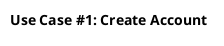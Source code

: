 @startuml uc01
title "Use Case #1: Create Account"

'Styling goes here
hide footbox
skinparam stereotypePosition bottom
skinparam sequence {
	LifeLineBorderColor #Silver
	LifeLineBackgroundColor #Gainsboro
}

'Setup the objects involved here

'Setup persistent objects here

'--- FLOW OF CONTROL STARTS HERE ---
'--- FLOW OF CONTROL ENDS HERE   ---

@enduml

